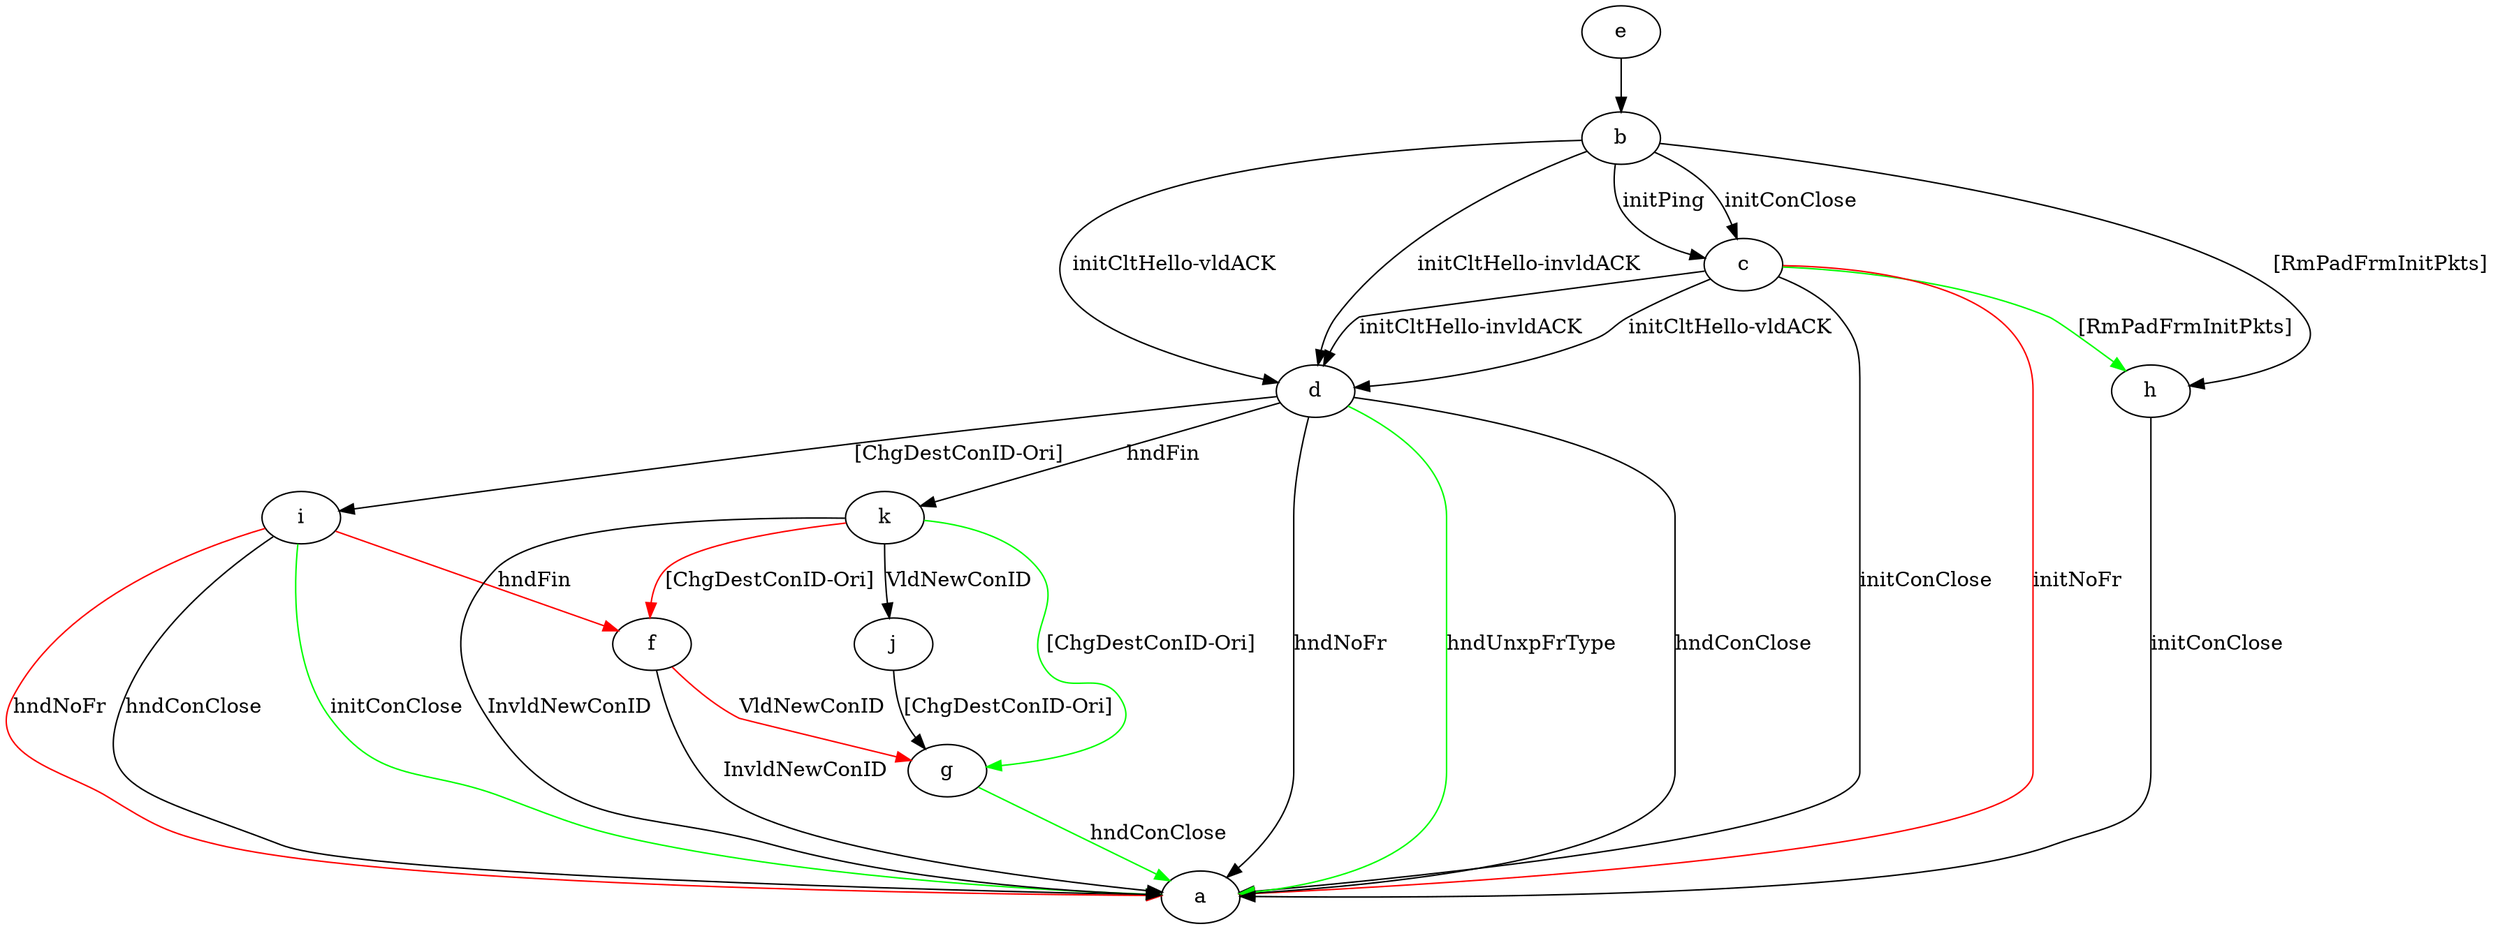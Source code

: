 digraph "" {
	b -> c	[key=0,
		label="initPing "];
	b -> c	[key=1,
		label="initConClose "];
	b -> d	[key=0,
		label="initCltHello-vldACK "];
	b -> d	[key=1,
		label="initCltHello-invldACK "];
	b -> h	[key=0,
		label="[RmPadFrmInitPkts] "];
	c -> a	[key=0,
		label="initConClose "];
	c -> a	[key=1,
		color=red,
		label="initNoFr "];
	c -> d	[key=0,
		label="initCltHello-vldACK "];
	c -> d	[key=1,
		label="initCltHello-invldACK "];
	c -> h	[key=0,
		color=green,
		label="[RmPadFrmInitPkts] "];
	d -> a	[key=0,
		label="hndConClose "];
	d -> a	[key=1,
		label="hndNoFr "];
	d -> a	[key=2,
		color=green,
		label="hndUnxpFrType "];
	d -> i	[key=0,
		label="[ChgDestConID-Ori] "];
	d -> k	[key=0,
		label="hndFin "];
	e -> b	[key=0];
	f -> a	[key=0,
		label="InvldNewConID "];
	f -> g	[key=0,
		color=red,
		label="VldNewConID "];
	g -> a	[key=0,
		color=green,
		label="hndConClose "];
	h -> a	[key=0,
		label="initConClose "];
	i -> a	[key=0,
		label="hndConClose "];
	i -> a	[key=1,
		color=green,
		label="initConClose "];
	i -> a	[key=2,
		color=red,
		label="hndNoFr "];
	i -> f	[key=0,
		color=red,
		label="hndFin "];
	j -> g	[key=0,
		label="[ChgDestConID-Ori] "];
	k -> a	[key=0,
		label="InvldNewConID "];
	k -> f	[key=0,
		color=red,
		label="[ChgDestConID-Ori] "];
	k -> g	[key=0,
		color=green,
		label="[ChgDestConID-Ori] "];
	k -> j	[key=0,
		label="VldNewConID "];
}
